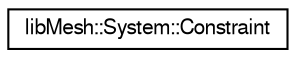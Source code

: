 digraph "Graphical Class Hierarchy"
{
  edge [fontname="FreeSans",fontsize="10",labelfontname="FreeSans",labelfontsize="10"];
  node [fontname="FreeSans",fontsize="10",shape=record];
  rankdir="LR";
  Node1 [label="libMesh::System::Constraint",height=0.2,width=0.4,color="black", fillcolor="white", style="filled",URL="$classlibMesh_1_1System_1_1Constraint.html"];
}
